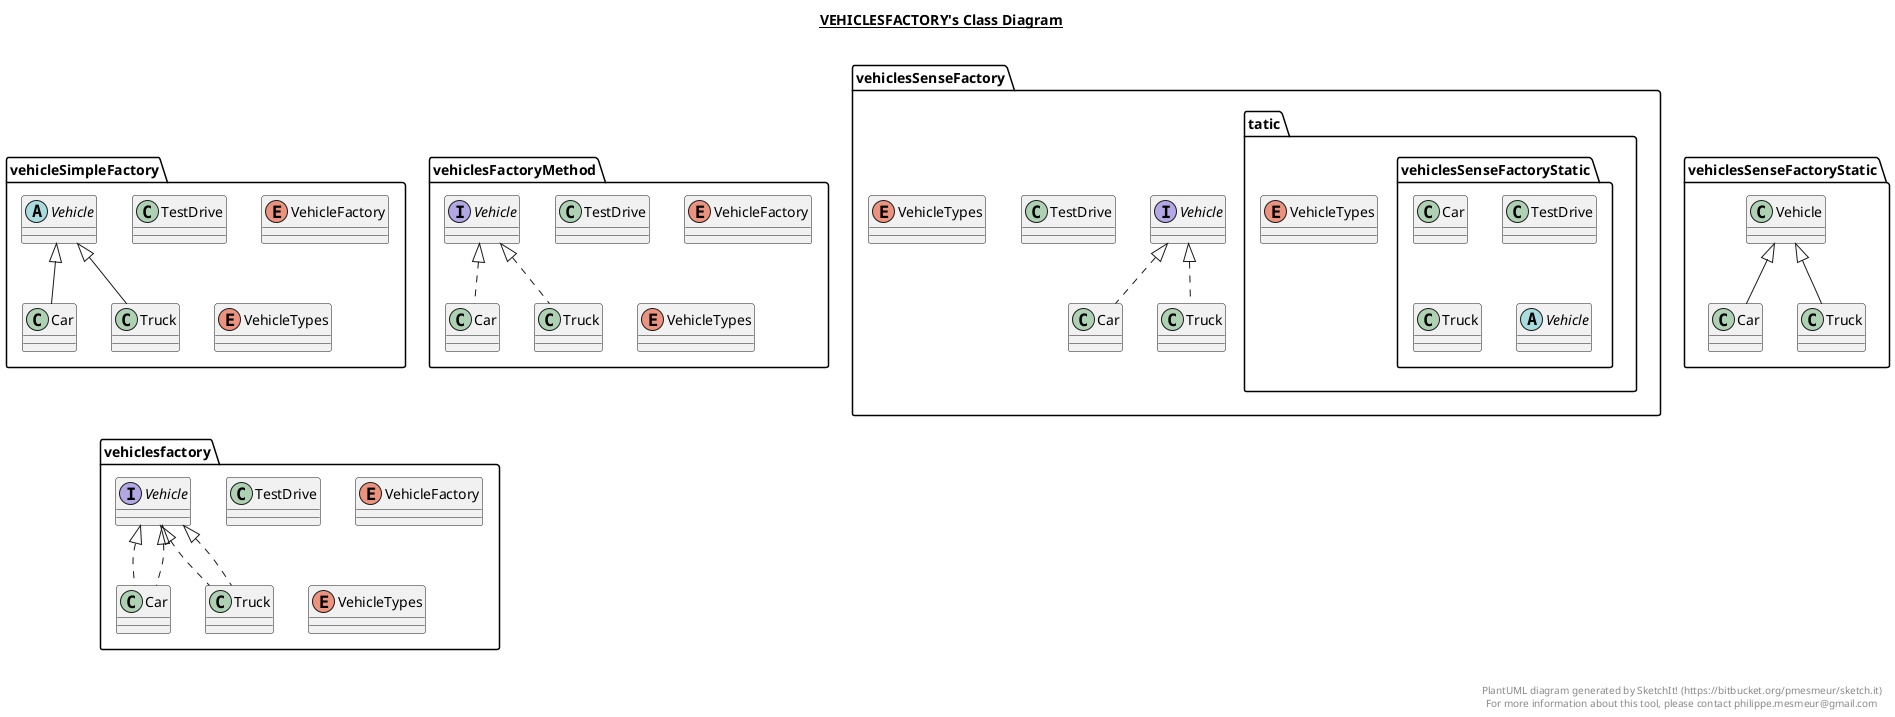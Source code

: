 @startuml

title __VEHICLESFACTORY's Class Diagram__\n

  namespace vehicleSimpleFactory {
    class vehicleSimpleFactory.Car {
    }
  }
  

  namespace vehicleSimpleFactory {
    class vehicleSimpleFactory.TestDrive {
    }
  }
  

  namespace vehicleSimpleFactory {
    class vehicleSimpleFactory.Truck {
    }
  }
  

  namespace vehicleSimpleFactory {
    abstract class vehicleSimpleFactory.Vehicle {
    }
  }
  

  namespace vehicleSimpleFactory {
    enum VehicleFactory {
    }
  }
  

  namespace vehicleSimpleFactory {
    enum VehicleTypes {
    }
  }
  

  namespace vehiclesFactoryMethod {
    class vehiclesFactoryMethod.Car {
    }
  }
  

  namespace vehiclesFactoryMethod {
    class vehiclesFactoryMethod.TestDrive {
    }
  }
  

  namespace vehiclesFactoryMethod {
    class vehiclesFactoryMethod.Truck {
    }
  }
  

  namespace vehiclesFactoryMethod {
    interface vehiclesFactoryMethod.Vehicle {
    }
  }
  

  namespace vehiclesFactoryMethod {
    enum VehicleFactory {
    }
  }
  

  namespace vehiclesFactoryMethod {
    enum VehicleTypes {
    }
  }
  

  namespace vehiclesSenseFactory {
    class vehiclesSenseFactory.Car {
    }
  }
  

  namespace vehiclesSenseFactory {
    class vehiclesSenseFactory.TestDrive {
    }
  }
  

  namespace vehiclesSenseFactory {
    class vehiclesSenseFactory.Truck {
    }
  }
  

  namespace vehiclesSenseFactory {
    interface vehiclesSenseFactory.Vehicle {
    }
  }
  

  namespace vehiclesSenseFactory {
    enum VehicleTypes {
    }
  }
  

  namespace vehiclesSenseFactory {
    namespace tatic {
      class vehiclesSenseFactoryStatic.Car {
      }
    }
  }
  

  namespace vehiclesSenseFactory {
    namespace tatic {
      class vehiclesSenseFactoryStatic.TestDrive {
      }
    }
  }
  

  namespace vehiclesSenseFactory {
    namespace tatic {
      class vehiclesSenseFactoryStatic.Truck {
      }
    }
  }
  

  namespace vehiclesSenseFactory {
    namespace tatic {
      abstract class vehiclesSenseFactoryStatic.Vehicle {
      }
    }
  }
  

  namespace vehiclesSenseFactory {
    namespace tatic {
      enum VehicleTypes {
      }
    }
  }
  

  namespace vehiclesfactory {
    class vehiclesfactory.Car {
    }
  }
  

  namespace vehiclesfactory {
    class vehiclesfactory.Car {
    }
  }
  

  namespace vehiclesfactory {
    class vehiclesfactory.TestDrive {
    }
  }
  

  namespace vehiclesfactory {
    class vehiclesfactory.TestDrive {
    }
  }
  

  namespace vehiclesfactory {
    class vehiclesfactory.Truck {
    }
  }
  

  namespace vehiclesfactory {
    class vehiclesfactory.Truck {
    }
  }
  

  namespace vehiclesfactory {
    interface vehiclesfactory.Vehicle {
    }
  }
  

  namespace vehiclesfactory {
    interface vehiclesfactory.Vehicle {
    }
  }
  

  namespace vehiclesfactory {
    enum VehicleFactory {
    }
  }
  

  namespace vehiclesfactory {
    enum VehicleFactory {
    }
  }
  

  namespace vehiclesfactory {
    enum VehicleTypes {
    }
  }
  

  namespace vehiclesfactory {
    enum VehicleTypes {
    }
  }
  

  vehicleSimpleFactory.Car -up-|> vehicleSimpleFactory.Vehicle
  vehicleSimpleFactory.Truck -up-|> vehicleSimpleFactory.Vehicle
  vehiclesFactoryMethod.Car .up.|> vehiclesFactoryMethod.Vehicle
  vehiclesFactoryMethod.Truck .up.|> vehiclesFactoryMethod.Vehicle
  vehiclesSenseFactory.Car .up.|> vehiclesSenseFactory.Vehicle
  vehiclesSenseFactory.Truck .up.|> vehiclesSenseFactory.Vehicle
  vehiclesSenseFactoryStatic.Car -up-|> vehiclesSenseFactoryStatic.Vehicle
  vehiclesSenseFactoryStatic.Truck -up-|> vehiclesSenseFactoryStatic.Vehicle
  vehiclesfactory.Car .up.|> vehiclesfactory.Vehicle
  vehiclesfactory.Car .up.|> vehiclesfactory.Vehicle
  vehiclesfactory.Truck .up.|> vehiclesfactory.Vehicle
  vehiclesfactory.Truck .up.|> vehiclesfactory.Vehicle


right footer


PlantUML diagram generated by SketchIt! (https://bitbucket.org/pmesmeur/sketch.it)
For more information about this tool, please contact philippe.mesmeur@gmail.com
endfooter

@enduml
